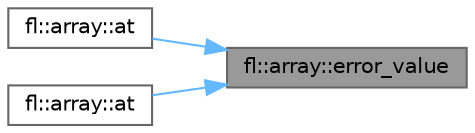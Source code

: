 digraph "fl::array::error_value"
{
 // INTERACTIVE_SVG=YES
 // LATEX_PDF_SIZE
  bgcolor="transparent";
  edge [fontname=Helvetica,fontsize=10,labelfontname=Helvetica,labelfontsize=10];
  node [fontname=Helvetica,fontsize=10,shape=box,height=0.2,width=0.4];
  rankdir="RL";
  Node1 [id="Node000001",label="fl::array::error_value",height=0.2,width=0.4,color="gray40", fillcolor="grey60", style="filled", fontcolor="black",tooltip=" "];
  Node1 -> Node2 [id="edge1_Node000001_Node000002",dir="back",color="steelblue1",style="solid",tooltip=" "];
  Node2 [id="Node000002",label="fl::array::at",height=0.2,width=0.4,color="grey40", fillcolor="white", style="filled",URL="$d4/dca/classfl_1_1array_a0d4b0218bc98df5b7a533784054cf31d.html#a0d4b0218bc98df5b7a533784054cf31d",tooltip=" "];
  Node1 -> Node3 [id="edge2_Node000001_Node000003",dir="back",color="steelblue1",style="solid",tooltip=" "];
  Node3 [id="Node000003",label="fl::array::at",height=0.2,width=0.4,color="grey40", fillcolor="white", style="filled",URL="$d4/dca/classfl_1_1array_aa5b9b3df60bd9ec9dc98ed6cf6e14f77.html#aa5b9b3df60bd9ec9dc98ed6cf6e14f77",tooltip=" "];
}
